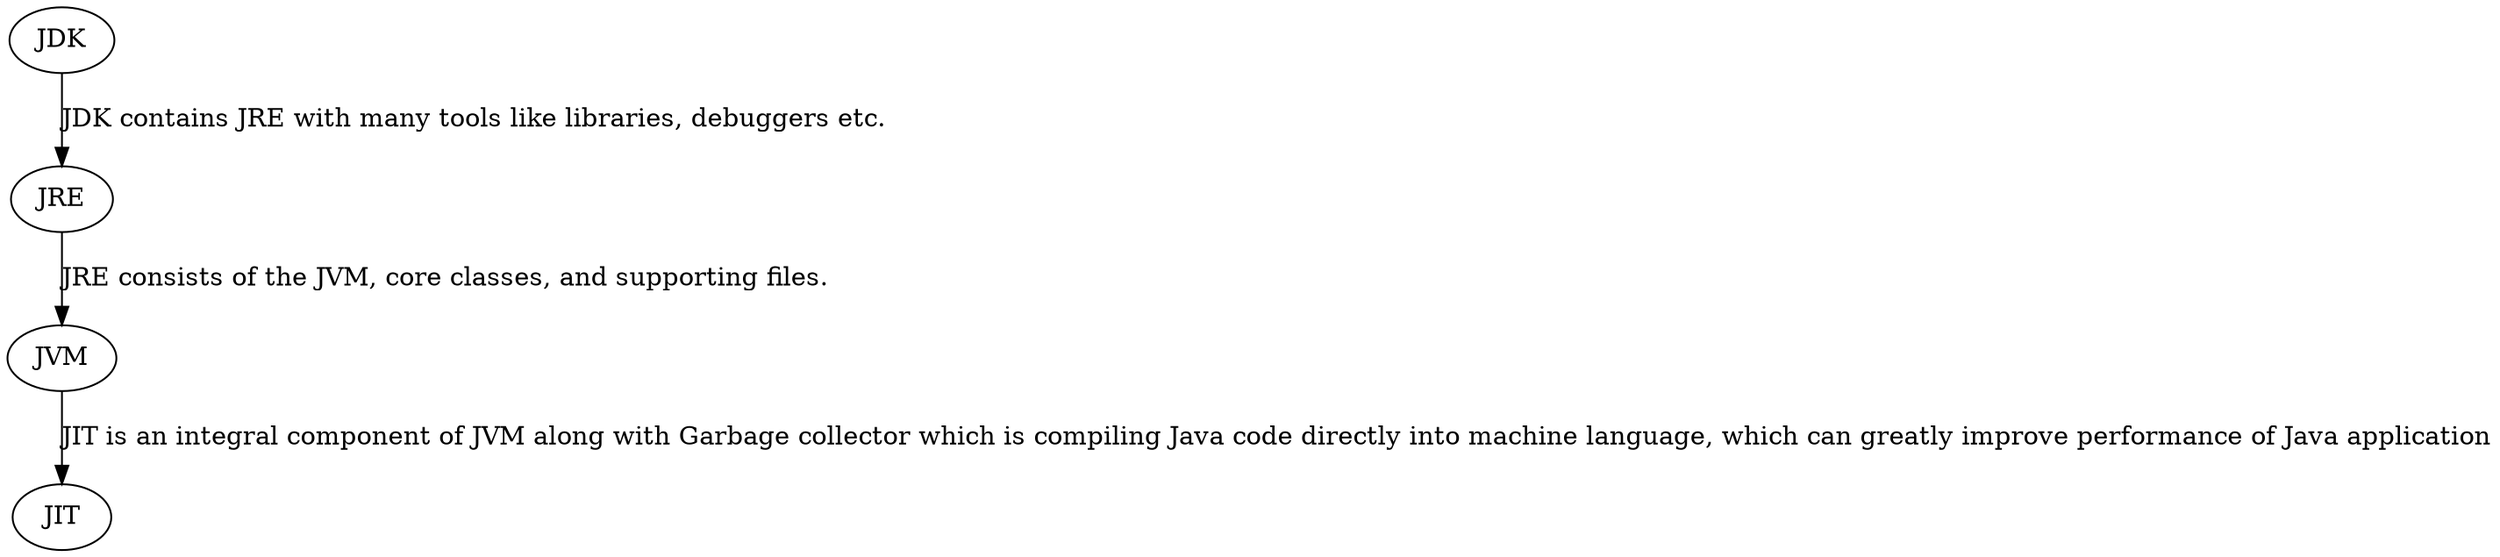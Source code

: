 digraph Diagram {
     JDK -> JRE[label = "JDK contains JRE with many tools like libraries, debuggers etc."];
     JRE -> JVM[label = "JRE consists of the JVM, core classes, and supporting files."];
     JVM -> JIT[label = "JIT is an integral component of JVM along with Garbage collector which is compiling Java code directly into machine language, which can greatly improve performance of Java application"];
 }
